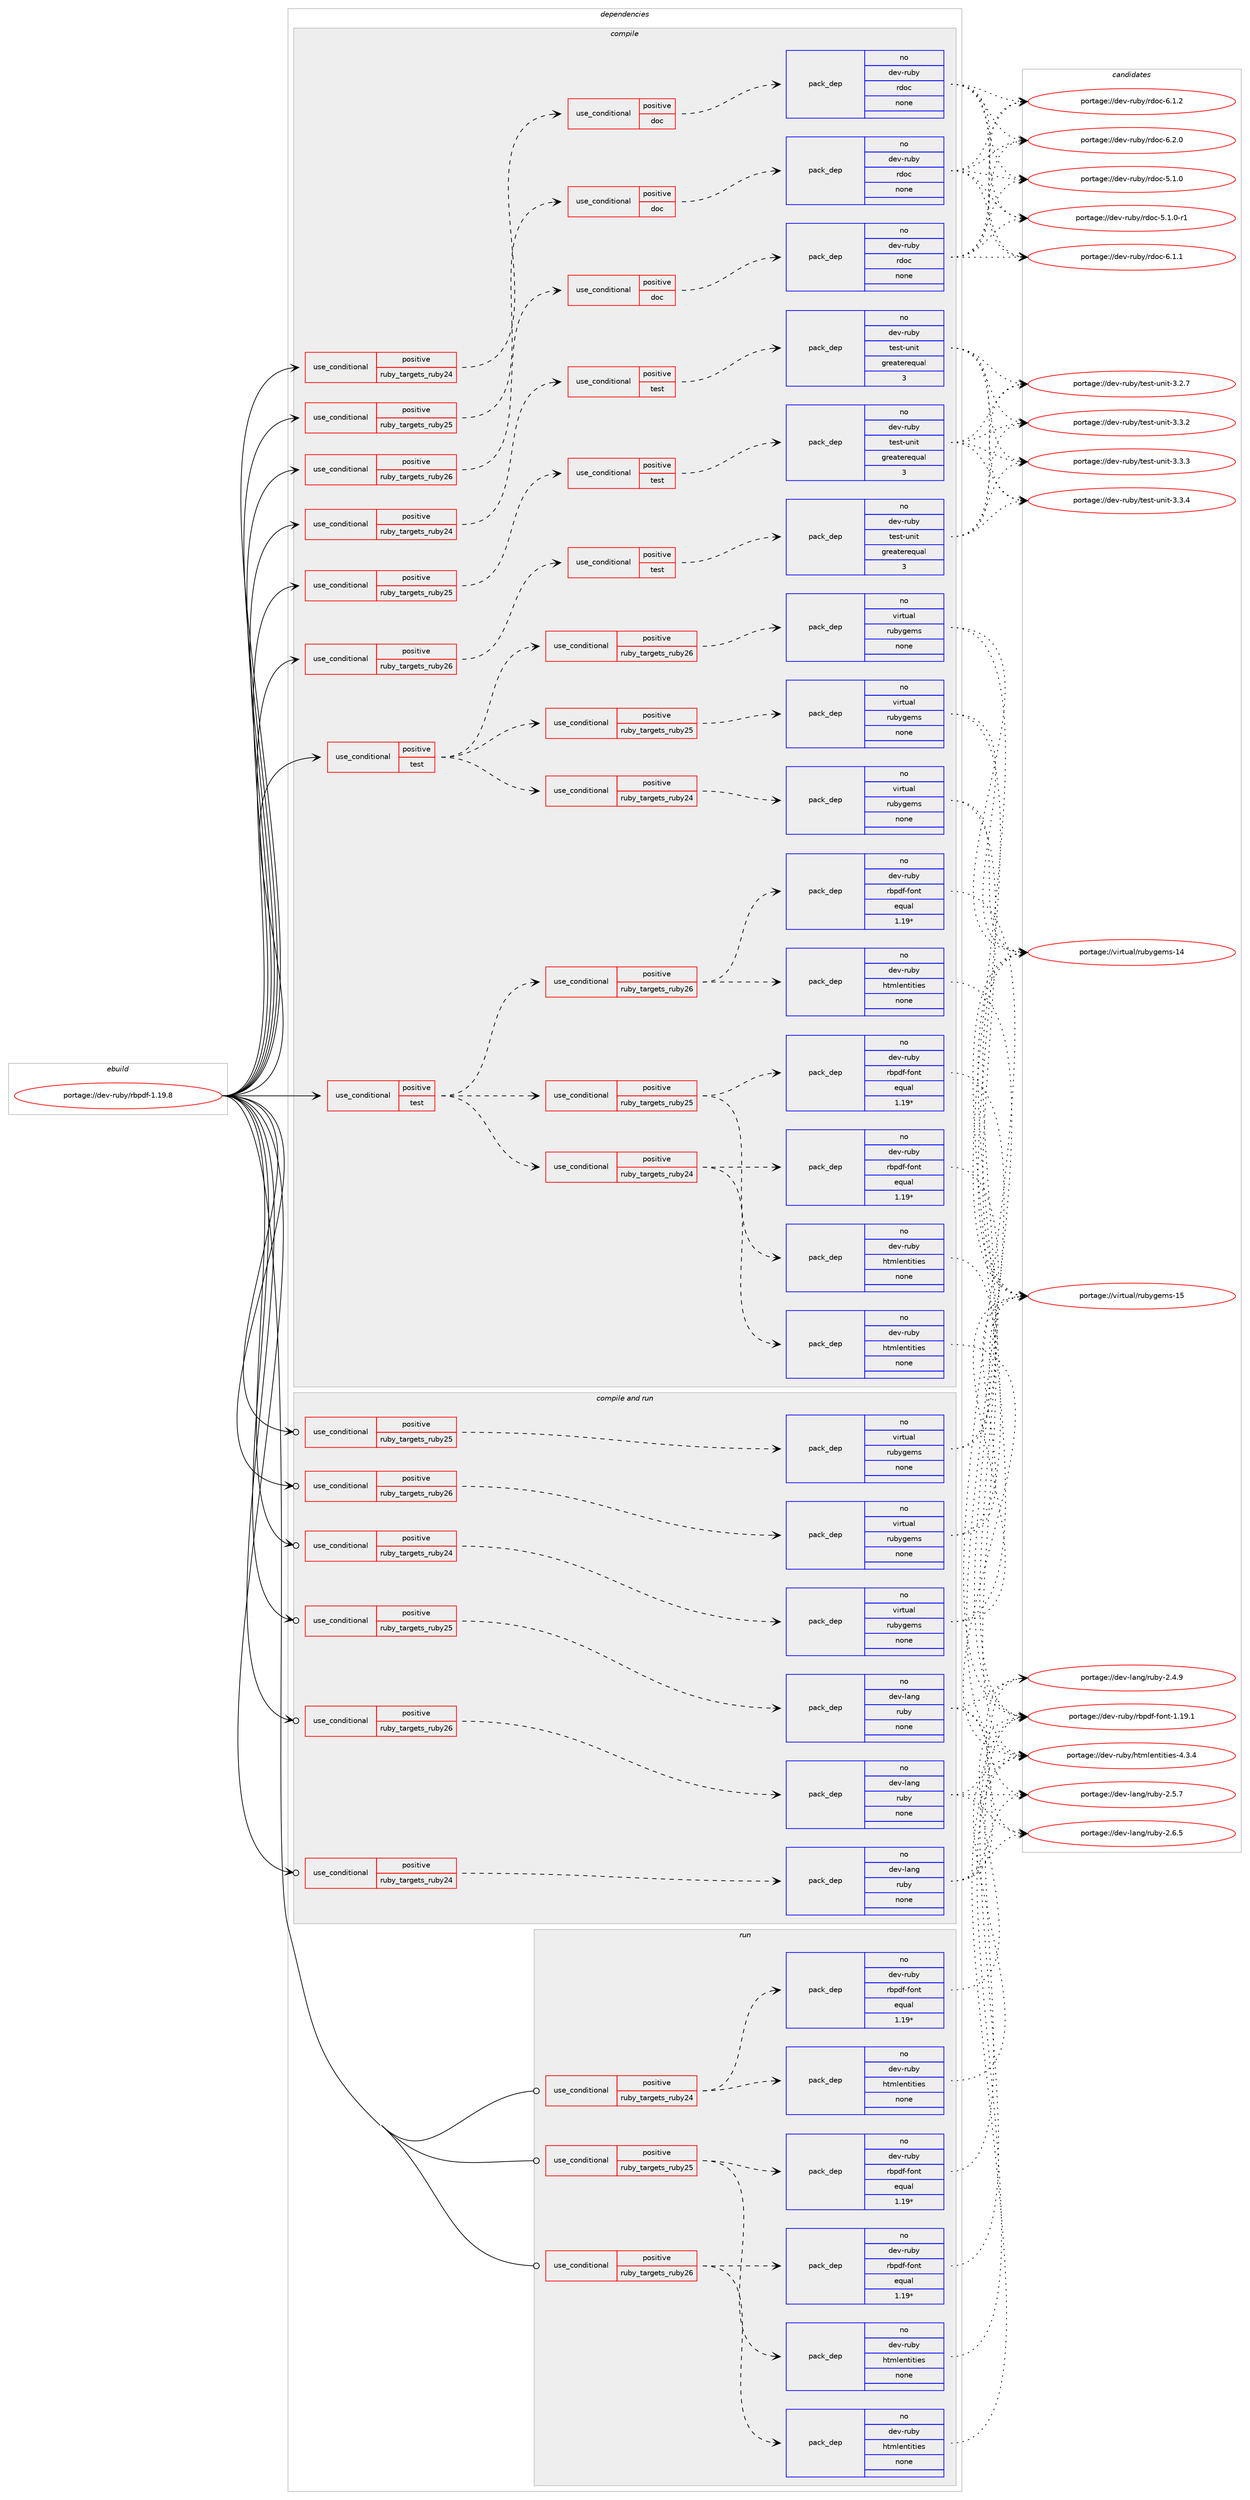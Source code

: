 digraph prolog {

# *************
# Graph options
# *************

newrank=true;
concentrate=true;
compound=true;
graph [rankdir=LR,fontname=Helvetica,fontsize=10,ranksep=1.5];#, ranksep=2.5, nodesep=0.2];
edge  [arrowhead=vee];
node  [fontname=Helvetica,fontsize=10];

# **********
# The ebuild
# **********

subgraph cluster_leftcol {
color=gray;
rank=same;
label=<<i>ebuild</i>>;
id [label="portage://dev-ruby/rbpdf-1.19.8", color=red, width=4, href="../dev-ruby/rbpdf-1.19.8.svg"];
}

# ****************
# The dependencies
# ****************

subgraph cluster_midcol {
color=gray;
label=<<i>dependencies</i>>;
subgraph cluster_compile {
fillcolor="#eeeeee";
style=filled;
label=<<i>compile</i>>;
subgraph cond60744 {
dependency237655 [label=<<TABLE BORDER="0" CELLBORDER="1" CELLSPACING="0" CELLPADDING="4"><TR><TD ROWSPAN="3" CELLPADDING="10">use_conditional</TD></TR><TR><TD>positive</TD></TR><TR><TD>ruby_targets_ruby24</TD></TR></TABLE>>, shape=none, color=red];
subgraph cond60745 {
dependency237656 [label=<<TABLE BORDER="0" CELLBORDER="1" CELLSPACING="0" CELLPADDING="4"><TR><TD ROWSPAN="3" CELLPADDING="10">use_conditional</TD></TR><TR><TD>positive</TD></TR><TR><TD>doc</TD></TR></TABLE>>, shape=none, color=red];
subgraph pack173366 {
dependency237657 [label=<<TABLE BORDER="0" CELLBORDER="1" CELLSPACING="0" CELLPADDING="4" WIDTH="220"><TR><TD ROWSPAN="6" CELLPADDING="30">pack_dep</TD></TR><TR><TD WIDTH="110">no</TD></TR><TR><TD>dev-ruby</TD></TR><TR><TD>rdoc</TD></TR><TR><TD>none</TD></TR><TR><TD></TD></TR></TABLE>>, shape=none, color=blue];
}
dependency237656:e -> dependency237657:w [weight=20,style="dashed",arrowhead="vee"];
}
dependency237655:e -> dependency237656:w [weight=20,style="dashed",arrowhead="vee"];
}
id:e -> dependency237655:w [weight=20,style="solid",arrowhead="vee"];
subgraph cond60746 {
dependency237658 [label=<<TABLE BORDER="0" CELLBORDER="1" CELLSPACING="0" CELLPADDING="4"><TR><TD ROWSPAN="3" CELLPADDING="10">use_conditional</TD></TR><TR><TD>positive</TD></TR><TR><TD>ruby_targets_ruby24</TD></TR></TABLE>>, shape=none, color=red];
subgraph cond60747 {
dependency237659 [label=<<TABLE BORDER="0" CELLBORDER="1" CELLSPACING="0" CELLPADDING="4"><TR><TD ROWSPAN="3" CELLPADDING="10">use_conditional</TD></TR><TR><TD>positive</TD></TR><TR><TD>test</TD></TR></TABLE>>, shape=none, color=red];
subgraph pack173367 {
dependency237660 [label=<<TABLE BORDER="0" CELLBORDER="1" CELLSPACING="0" CELLPADDING="4" WIDTH="220"><TR><TD ROWSPAN="6" CELLPADDING="30">pack_dep</TD></TR><TR><TD WIDTH="110">no</TD></TR><TR><TD>dev-ruby</TD></TR><TR><TD>test-unit</TD></TR><TR><TD>greaterequal</TD></TR><TR><TD>3</TD></TR></TABLE>>, shape=none, color=blue];
}
dependency237659:e -> dependency237660:w [weight=20,style="dashed",arrowhead="vee"];
}
dependency237658:e -> dependency237659:w [weight=20,style="dashed",arrowhead="vee"];
}
id:e -> dependency237658:w [weight=20,style="solid",arrowhead="vee"];
subgraph cond60748 {
dependency237661 [label=<<TABLE BORDER="0" CELLBORDER="1" CELLSPACING="0" CELLPADDING="4"><TR><TD ROWSPAN="3" CELLPADDING="10">use_conditional</TD></TR><TR><TD>positive</TD></TR><TR><TD>ruby_targets_ruby25</TD></TR></TABLE>>, shape=none, color=red];
subgraph cond60749 {
dependency237662 [label=<<TABLE BORDER="0" CELLBORDER="1" CELLSPACING="0" CELLPADDING="4"><TR><TD ROWSPAN="3" CELLPADDING="10">use_conditional</TD></TR><TR><TD>positive</TD></TR><TR><TD>doc</TD></TR></TABLE>>, shape=none, color=red];
subgraph pack173368 {
dependency237663 [label=<<TABLE BORDER="0" CELLBORDER="1" CELLSPACING="0" CELLPADDING="4" WIDTH="220"><TR><TD ROWSPAN="6" CELLPADDING="30">pack_dep</TD></TR><TR><TD WIDTH="110">no</TD></TR><TR><TD>dev-ruby</TD></TR><TR><TD>rdoc</TD></TR><TR><TD>none</TD></TR><TR><TD></TD></TR></TABLE>>, shape=none, color=blue];
}
dependency237662:e -> dependency237663:w [weight=20,style="dashed",arrowhead="vee"];
}
dependency237661:e -> dependency237662:w [weight=20,style="dashed",arrowhead="vee"];
}
id:e -> dependency237661:w [weight=20,style="solid",arrowhead="vee"];
subgraph cond60750 {
dependency237664 [label=<<TABLE BORDER="0" CELLBORDER="1" CELLSPACING="0" CELLPADDING="4"><TR><TD ROWSPAN="3" CELLPADDING="10">use_conditional</TD></TR><TR><TD>positive</TD></TR><TR><TD>ruby_targets_ruby25</TD></TR></TABLE>>, shape=none, color=red];
subgraph cond60751 {
dependency237665 [label=<<TABLE BORDER="0" CELLBORDER="1" CELLSPACING="0" CELLPADDING="4"><TR><TD ROWSPAN="3" CELLPADDING="10">use_conditional</TD></TR><TR><TD>positive</TD></TR><TR><TD>test</TD></TR></TABLE>>, shape=none, color=red];
subgraph pack173369 {
dependency237666 [label=<<TABLE BORDER="0" CELLBORDER="1" CELLSPACING="0" CELLPADDING="4" WIDTH="220"><TR><TD ROWSPAN="6" CELLPADDING="30">pack_dep</TD></TR><TR><TD WIDTH="110">no</TD></TR><TR><TD>dev-ruby</TD></TR><TR><TD>test-unit</TD></TR><TR><TD>greaterequal</TD></TR><TR><TD>3</TD></TR></TABLE>>, shape=none, color=blue];
}
dependency237665:e -> dependency237666:w [weight=20,style="dashed",arrowhead="vee"];
}
dependency237664:e -> dependency237665:w [weight=20,style="dashed",arrowhead="vee"];
}
id:e -> dependency237664:w [weight=20,style="solid",arrowhead="vee"];
subgraph cond60752 {
dependency237667 [label=<<TABLE BORDER="0" CELLBORDER="1" CELLSPACING="0" CELLPADDING="4"><TR><TD ROWSPAN="3" CELLPADDING="10">use_conditional</TD></TR><TR><TD>positive</TD></TR><TR><TD>ruby_targets_ruby26</TD></TR></TABLE>>, shape=none, color=red];
subgraph cond60753 {
dependency237668 [label=<<TABLE BORDER="0" CELLBORDER="1" CELLSPACING="0" CELLPADDING="4"><TR><TD ROWSPAN="3" CELLPADDING="10">use_conditional</TD></TR><TR><TD>positive</TD></TR><TR><TD>doc</TD></TR></TABLE>>, shape=none, color=red];
subgraph pack173370 {
dependency237669 [label=<<TABLE BORDER="0" CELLBORDER="1" CELLSPACING="0" CELLPADDING="4" WIDTH="220"><TR><TD ROWSPAN="6" CELLPADDING="30">pack_dep</TD></TR><TR><TD WIDTH="110">no</TD></TR><TR><TD>dev-ruby</TD></TR><TR><TD>rdoc</TD></TR><TR><TD>none</TD></TR><TR><TD></TD></TR></TABLE>>, shape=none, color=blue];
}
dependency237668:e -> dependency237669:w [weight=20,style="dashed",arrowhead="vee"];
}
dependency237667:e -> dependency237668:w [weight=20,style="dashed",arrowhead="vee"];
}
id:e -> dependency237667:w [weight=20,style="solid",arrowhead="vee"];
subgraph cond60754 {
dependency237670 [label=<<TABLE BORDER="0" CELLBORDER="1" CELLSPACING="0" CELLPADDING="4"><TR><TD ROWSPAN="3" CELLPADDING="10">use_conditional</TD></TR><TR><TD>positive</TD></TR><TR><TD>ruby_targets_ruby26</TD></TR></TABLE>>, shape=none, color=red];
subgraph cond60755 {
dependency237671 [label=<<TABLE BORDER="0" CELLBORDER="1" CELLSPACING="0" CELLPADDING="4"><TR><TD ROWSPAN="3" CELLPADDING="10">use_conditional</TD></TR><TR><TD>positive</TD></TR><TR><TD>test</TD></TR></TABLE>>, shape=none, color=red];
subgraph pack173371 {
dependency237672 [label=<<TABLE BORDER="0" CELLBORDER="1" CELLSPACING="0" CELLPADDING="4" WIDTH="220"><TR><TD ROWSPAN="6" CELLPADDING="30">pack_dep</TD></TR><TR><TD WIDTH="110">no</TD></TR><TR><TD>dev-ruby</TD></TR><TR><TD>test-unit</TD></TR><TR><TD>greaterequal</TD></TR><TR><TD>3</TD></TR></TABLE>>, shape=none, color=blue];
}
dependency237671:e -> dependency237672:w [weight=20,style="dashed",arrowhead="vee"];
}
dependency237670:e -> dependency237671:w [weight=20,style="dashed",arrowhead="vee"];
}
id:e -> dependency237670:w [weight=20,style="solid",arrowhead="vee"];
subgraph cond60756 {
dependency237673 [label=<<TABLE BORDER="0" CELLBORDER="1" CELLSPACING="0" CELLPADDING="4"><TR><TD ROWSPAN="3" CELLPADDING="10">use_conditional</TD></TR><TR><TD>positive</TD></TR><TR><TD>test</TD></TR></TABLE>>, shape=none, color=red];
subgraph cond60757 {
dependency237674 [label=<<TABLE BORDER="0" CELLBORDER="1" CELLSPACING="0" CELLPADDING="4"><TR><TD ROWSPAN="3" CELLPADDING="10">use_conditional</TD></TR><TR><TD>positive</TD></TR><TR><TD>ruby_targets_ruby24</TD></TR></TABLE>>, shape=none, color=red];
subgraph pack173372 {
dependency237675 [label=<<TABLE BORDER="0" CELLBORDER="1" CELLSPACING="0" CELLPADDING="4" WIDTH="220"><TR><TD ROWSPAN="6" CELLPADDING="30">pack_dep</TD></TR><TR><TD WIDTH="110">no</TD></TR><TR><TD>dev-ruby</TD></TR><TR><TD>htmlentities</TD></TR><TR><TD>none</TD></TR><TR><TD></TD></TR></TABLE>>, shape=none, color=blue];
}
dependency237674:e -> dependency237675:w [weight=20,style="dashed",arrowhead="vee"];
subgraph pack173373 {
dependency237676 [label=<<TABLE BORDER="0" CELLBORDER="1" CELLSPACING="0" CELLPADDING="4" WIDTH="220"><TR><TD ROWSPAN="6" CELLPADDING="30">pack_dep</TD></TR><TR><TD WIDTH="110">no</TD></TR><TR><TD>dev-ruby</TD></TR><TR><TD>rbpdf-font</TD></TR><TR><TD>equal</TD></TR><TR><TD>1.19*</TD></TR></TABLE>>, shape=none, color=blue];
}
dependency237674:e -> dependency237676:w [weight=20,style="dashed",arrowhead="vee"];
}
dependency237673:e -> dependency237674:w [weight=20,style="dashed",arrowhead="vee"];
subgraph cond60758 {
dependency237677 [label=<<TABLE BORDER="0" CELLBORDER="1" CELLSPACING="0" CELLPADDING="4"><TR><TD ROWSPAN="3" CELLPADDING="10">use_conditional</TD></TR><TR><TD>positive</TD></TR><TR><TD>ruby_targets_ruby25</TD></TR></TABLE>>, shape=none, color=red];
subgraph pack173374 {
dependency237678 [label=<<TABLE BORDER="0" CELLBORDER="1" CELLSPACING="0" CELLPADDING="4" WIDTH="220"><TR><TD ROWSPAN="6" CELLPADDING="30">pack_dep</TD></TR><TR><TD WIDTH="110">no</TD></TR><TR><TD>dev-ruby</TD></TR><TR><TD>htmlentities</TD></TR><TR><TD>none</TD></TR><TR><TD></TD></TR></TABLE>>, shape=none, color=blue];
}
dependency237677:e -> dependency237678:w [weight=20,style="dashed",arrowhead="vee"];
subgraph pack173375 {
dependency237679 [label=<<TABLE BORDER="0" CELLBORDER="1" CELLSPACING="0" CELLPADDING="4" WIDTH="220"><TR><TD ROWSPAN="6" CELLPADDING="30">pack_dep</TD></TR><TR><TD WIDTH="110">no</TD></TR><TR><TD>dev-ruby</TD></TR><TR><TD>rbpdf-font</TD></TR><TR><TD>equal</TD></TR><TR><TD>1.19*</TD></TR></TABLE>>, shape=none, color=blue];
}
dependency237677:e -> dependency237679:w [weight=20,style="dashed",arrowhead="vee"];
}
dependency237673:e -> dependency237677:w [weight=20,style="dashed",arrowhead="vee"];
subgraph cond60759 {
dependency237680 [label=<<TABLE BORDER="0" CELLBORDER="1" CELLSPACING="0" CELLPADDING="4"><TR><TD ROWSPAN="3" CELLPADDING="10">use_conditional</TD></TR><TR><TD>positive</TD></TR><TR><TD>ruby_targets_ruby26</TD></TR></TABLE>>, shape=none, color=red];
subgraph pack173376 {
dependency237681 [label=<<TABLE BORDER="0" CELLBORDER="1" CELLSPACING="0" CELLPADDING="4" WIDTH="220"><TR><TD ROWSPAN="6" CELLPADDING="30">pack_dep</TD></TR><TR><TD WIDTH="110">no</TD></TR><TR><TD>dev-ruby</TD></TR><TR><TD>htmlentities</TD></TR><TR><TD>none</TD></TR><TR><TD></TD></TR></TABLE>>, shape=none, color=blue];
}
dependency237680:e -> dependency237681:w [weight=20,style="dashed",arrowhead="vee"];
subgraph pack173377 {
dependency237682 [label=<<TABLE BORDER="0" CELLBORDER="1" CELLSPACING="0" CELLPADDING="4" WIDTH="220"><TR><TD ROWSPAN="6" CELLPADDING="30">pack_dep</TD></TR><TR><TD WIDTH="110">no</TD></TR><TR><TD>dev-ruby</TD></TR><TR><TD>rbpdf-font</TD></TR><TR><TD>equal</TD></TR><TR><TD>1.19*</TD></TR></TABLE>>, shape=none, color=blue];
}
dependency237680:e -> dependency237682:w [weight=20,style="dashed",arrowhead="vee"];
}
dependency237673:e -> dependency237680:w [weight=20,style="dashed",arrowhead="vee"];
}
id:e -> dependency237673:w [weight=20,style="solid",arrowhead="vee"];
subgraph cond60760 {
dependency237683 [label=<<TABLE BORDER="0" CELLBORDER="1" CELLSPACING="0" CELLPADDING="4"><TR><TD ROWSPAN="3" CELLPADDING="10">use_conditional</TD></TR><TR><TD>positive</TD></TR><TR><TD>test</TD></TR></TABLE>>, shape=none, color=red];
subgraph cond60761 {
dependency237684 [label=<<TABLE BORDER="0" CELLBORDER="1" CELLSPACING="0" CELLPADDING="4"><TR><TD ROWSPAN="3" CELLPADDING="10">use_conditional</TD></TR><TR><TD>positive</TD></TR><TR><TD>ruby_targets_ruby24</TD></TR></TABLE>>, shape=none, color=red];
subgraph pack173378 {
dependency237685 [label=<<TABLE BORDER="0" CELLBORDER="1" CELLSPACING="0" CELLPADDING="4" WIDTH="220"><TR><TD ROWSPAN="6" CELLPADDING="30">pack_dep</TD></TR><TR><TD WIDTH="110">no</TD></TR><TR><TD>virtual</TD></TR><TR><TD>rubygems</TD></TR><TR><TD>none</TD></TR><TR><TD></TD></TR></TABLE>>, shape=none, color=blue];
}
dependency237684:e -> dependency237685:w [weight=20,style="dashed",arrowhead="vee"];
}
dependency237683:e -> dependency237684:w [weight=20,style="dashed",arrowhead="vee"];
subgraph cond60762 {
dependency237686 [label=<<TABLE BORDER="0" CELLBORDER="1" CELLSPACING="0" CELLPADDING="4"><TR><TD ROWSPAN="3" CELLPADDING="10">use_conditional</TD></TR><TR><TD>positive</TD></TR><TR><TD>ruby_targets_ruby25</TD></TR></TABLE>>, shape=none, color=red];
subgraph pack173379 {
dependency237687 [label=<<TABLE BORDER="0" CELLBORDER="1" CELLSPACING="0" CELLPADDING="4" WIDTH="220"><TR><TD ROWSPAN="6" CELLPADDING="30">pack_dep</TD></TR><TR><TD WIDTH="110">no</TD></TR><TR><TD>virtual</TD></TR><TR><TD>rubygems</TD></TR><TR><TD>none</TD></TR><TR><TD></TD></TR></TABLE>>, shape=none, color=blue];
}
dependency237686:e -> dependency237687:w [weight=20,style="dashed",arrowhead="vee"];
}
dependency237683:e -> dependency237686:w [weight=20,style="dashed",arrowhead="vee"];
subgraph cond60763 {
dependency237688 [label=<<TABLE BORDER="0" CELLBORDER="1" CELLSPACING="0" CELLPADDING="4"><TR><TD ROWSPAN="3" CELLPADDING="10">use_conditional</TD></TR><TR><TD>positive</TD></TR><TR><TD>ruby_targets_ruby26</TD></TR></TABLE>>, shape=none, color=red];
subgraph pack173380 {
dependency237689 [label=<<TABLE BORDER="0" CELLBORDER="1" CELLSPACING="0" CELLPADDING="4" WIDTH="220"><TR><TD ROWSPAN="6" CELLPADDING="30">pack_dep</TD></TR><TR><TD WIDTH="110">no</TD></TR><TR><TD>virtual</TD></TR><TR><TD>rubygems</TD></TR><TR><TD>none</TD></TR><TR><TD></TD></TR></TABLE>>, shape=none, color=blue];
}
dependency237688:e -> dependency237689:w [weight=20,style="dashed",arrowhead="vee"];
}
dependency237683:e -> dependency237688:w [weight=20,style="dashed",arrowhead="vee"];
}
id:e -> dependency237683:w [weight=20,style="solid",arrowhead="vee"];
}
subgraph cluster_compileandrun {
fillcolor="#eeeeee";
style=filled;
label=<<i>compile and run</i>>;
subgraph cond60764 {
dependency237690 [label=<<TABLE BORDER="0" CELLBORDER="1" CELLSPACING="0" CELLPADDING="4"><TR><TD ROWSPAN="3" CELLPADDING="10">use_conditional</TD></TR><TR><TD>positive</TD></TR><TR><TD>ruby_targets_ruby24</TD></TR></TABLE>>, shape=none, color=red];
subgraph pack173381 {
dependency237691 [label=<<TABLE BORDER="0" CELLBORDER="1" CELLSPACING="0" CELLPADDING="4" WIDTH="220"><TR><TD ROWSPAN="6" CELLPADDING="30">pack_dep</TD></TR><TR><TD WIDTH="110">no</TD></TR><TR><TD>dev-lang</TD></TR><TR><TD>ruby</TD></TR><TR><TD>none</TD></TR><TR><TD></TD></TR></TABLE>>, shape=none, color=blue];
}
dependency237690:e -> dependency237691:w [weight=20,style="dashed",arrowhead="vee"];
}
id:e -> dependency237690:w [weight=20,style="solid",arrowhead="odotvee"];
subgraph cond60765 {
dependency237692 [label=<<TABLE BORDER="0" CELLBORDER="1" CELLSPACING="0" CELLPADDING="4"><TR><TD ROWSPAN="3" CELLPADDING="10">use_conditional</TD></TR><TR><TD>positive</TD></TR><TR><TD>ruby_targets_ruby24</TD></TR></TABLE>>, shape=none, color=red];
subgraph pack173382 {
dependency237693 [label=<<TABLE BORDER="0" CELLBORDER="1" CELLSPACING="0" CELLPADDING="4" WIDTH="220"><TR><TD ROWSPAN="6" CELLPADDING="30">pack_dep</TD></TR><TR><TD WIDTH="110">no</TD></TR><TR><TD>virtual</TD></TR><TR><TD>rubygems</TD></TR><TR><TD>none</TD></TR><TR><TD></TD></TR></TABLE>>, shape=none, color=blue];
}
dependency237692:e -> dependency237693:w [weight=20,style="dashed",arrowhead="vee"];
}
id:e -> dependency237692:w [weight=20,style="solid",arrowhead="odotvee"];
subgraph cond60766 {
dependency237694 [label=<<TABLE BORDER="0" CELLBORDER="1" CELLSPACING="0" CELLPADDING="4"><TR><TD ROWSPAN="3" CELLPADDING="10">use_conditional</TD></TR><TR><TD>positive</TD></TR><TR><TD>ruby_targets_ruby25</TD></TR></TABLE>>, shape=none, color=red];
subgraph pack173383 {
dependency237695 [label=<<TABLE BORDER="0" CELLBORDER="1" CELLSPACING="0" CELLPADDING="4" WIDTH="220"><TR><TD ROWSPAN="6" CELLPADDING="30">pack_dep</TD></TR><TR><TD WIDTH="110">no</TD></TR><TR><TD>dev-lang</TD></TR><TR><TD>ruby</TD></TR><TR><TD>none</TD></TR><TR><TD></TD></TR></TABLE>>, shape=none, color=blue];
}
dependency237694:e -> dependency237695:w [weight=20,style="dashed",arrowhead="vee"];
}
id:e -> dependency237694:w [weight=20,style="solid",arrowhead="odotvee"];
subgraph cond60767 {
dependency237696 [label=<<TABLE BORDER="0" CELLBORDER="1" CELLSPACING="0" CELLPADDING="4"><TR><TD ROWSPAN="3" CELLPADDING="10">use_conditional</TD></TR><TR><TD>positive</TD></TR><TR><TD>ruby_targets_ruby25</TD></TR></TABLE>>, shape=none, color=red];
subgraph pack173384 {
dependency237697 [label=<<TABLE BORDER="0" CELLBORDER="1" CELLSPACING="0" CELLPADDING="4" WIDTH="220"><TR><TD ROWSPAN="6" CELLPADDING="30">pack_dep</TD></TR><TR><TD WIDTH="110">no</TD></TR><TR><TD>virtual</TD></TR><TR><TD>rubygems</TD></TR><TR><TD>none</TD></TR><TR><TD></TD></TR></TABLE>>, shape=none, color=blue];
}
dependency237696:e -> dependency237697:w [weight=20,style="dashed",arrowhead="vee"];
}
id:e -> dependency237696:w [weight=20,style="solid",arrowhead="odotvee"];
subgraph cond60768 {
dependency237698 [label=<<TABLE BORDER="0" CELLBORDER="1" CELLSPACING="0" CELLPADDING="4"><TR><TD ROWSPAN="3" CELLPADDING="10">use_conditional</TD></TR><TR><TD>positive</TD></TR><TR><TD>ruby_targets_ruby26</TD></TR></TABLE>>, shape=none, color=red];
subgraph pack173385 {
dependency237699 [label=<<TABLE BORDER="0" CELLBORDER="1" CELLSPACING="0" CELLPADDING="4" WIDTH="220"><TR><TD ROWSPAN="6" CELLPADDING="30">pack_dep</TD></TR><TR><TD WIDTH="110">no</TD></TR><TR><TD>dev-lang</TD></TR><TR><TD>ruby</TD></TR><TR><TD>none</TD></TR><TR><TD></TD></TR></TABLE>>, shape=none, color=blue];
}
dependency237698:e -> dependency237699:w [weight=20,style="dashed",arrowhead="vee"];
}
id:e -> dependency237698:w [weight=20,style="solid",arrowhead="odotvee"];
subgraph cond60769 {
dependency237700 [label=<<TABLE BORDER="0" CELLBORDER="1" CELLSPACING="0" CELLPADDING="4"><TR><TD ROWSPAN="3" CELLPADDING="10">use_conditional</TD></TR><TR><TD>positive</TD></TR><TR><TD>ruby_targets_ruby26</TD></TR></TABLE>>, shape=none, color=red];
subgraph pack173386 {
dependency237701 [label=<<TABLE BORDER="0" CELLBORDER="1" CELLSPACING="0" CELLPADDING="4" WIDTH="220"><TR><TD ROWSPAN="6" CELLPADDING="30">pack_dep</TD></TR><TR><TD WIDTH="110">no</TD></TR><TR><TD>virtual</TD></TR><TR><TD>rubygems</TD></TR><TR><TD>none</TD></TR><TR><TD></TD></TR></TABLE>>, shape=none, color=blue];
}
dependency237700:e -> dependency237701:w [weight=20,style="dashed",arrowhead="vee"];
}
id:e -> dependency237700:w [weight=20,style="solid",arrowhead="odotvee"];
}
subgraph cluster_run {
fillcolor="#eeeeee";
style=filled;
label=<<i>run</i>>;
subgraph cond60770 {
dependency237702 [label=<<TABLE BORDER="0" CELLBORDER="1" CELLSPACING="0" CELLPADDING="4"><TR><TD ROWSPAN="3" CELLPADDING="10">use_conditional</TD></TR><TR><TD>positive</TD></TR><TR><TD>ruby_targets_ruby24</TD></TR></TABLE>>, shape=none, color=red];
subgraph pack173387 {
dependency237703 [label=<<TABLE BORDER="0" CELLBORDER="1" CELLSPACING="0" CELLPADDING="4" WIDTH="220"><TR><TD ROWSPAN="6" CELLPADDING="30">pack_dep</TD></TR><TR><TD WIDTH="110">no</TD></TR><TR><TD>dev-ruby</TD></TR><TR><TD>htmlentities</TD></TR><TR><TD>none</TD></TR><TR><TD></TD></TR></TABLE>>, shape=none, color=blue];
}
dependency237702:e -> dependency237703:w [weight=20,style="dashed",arrowhead="vee"];
subgraph pack173388 {
dependency237704 [label=<<TABLE BORDER="0" CELLBORDER="1" CELLSPACING="0" CELLPADDING="4" WIDTH="220"><TR><TD ROWSPAN="6" CELLPADDING="30">pack_dep</TD></TR><TR><TD WIDTH="110">no</TD></TR><TR><TD>dev-ruby</TD></TR><TR><TD>rbpdf-font</TD></TR><TR><TD>equal</TD></TR><TR><TD>1.19*</TD></TR></TABLE>>, shape=none, color=blue];
}
dependency237702:e -> dependency237704:w [weight=20,style="dashed",arrowhead="vee"];
}
id:e -> dependency237702:w [weight=20,style="solid",arrowhead="odot"];
subgraph cond60771 {
dependency237705 [label=<<TABLE BORDER="0" CELLBORDER="1" CELLSPACING="0" CELLPADDING="4"><TR><TD ROWSPAN="3" CELLPADDING="10">use_conditional</TD></TR><TR><TD>positive</TD></TR><TR><TD>ruby_targets_ruby25</TD></TR></TABLE>>, shape=none, color=red];
subgraph pack173389 {
dependency237706 [label=<<TABLE BORDER="0" CELLBORDER="1" CELLSPACING="0" CELLPADDING="4" WIDTH="220"><TR><TD ROWSPAN="6" CELLPADDING="30">pack_dep</TD></TR><TR><TD WIDTH="110">no</TD></TR><TR><TD>dev-ruby</TD></TR><TR><TD>htmlentities</TD></TR><TR><TD>none</TD></TR><TR><TD></TD></TR></TABLE>>, shape=none, color=blue];
}
dependency237705:e -> dependency237706:w [weight=20,style="dashed",arrowhead="vee"];
subgraph pack173390 {
dependency237707 [label=<<TABLE BORDER="0" CELLBORDER="1" CELLSPACING="0" CELLPADDING="4" WIDTH="220"><TR><TD ROWSPAN="6" CELLPADDING="30">pack_dep</TD></TR><TR><TD WIDTH="110">no</TD></TR><TR><TD>dev-ruby</TD></TR><TR><TD>rbpdf-font</TD></TR><TR><TD>equal</TD></TR><TR><TD>1.19*</TD></TR></TABLE>>, shape=none, color=blue];
}
dependency237705:e -> dependency237707:w [weight=20,style="dashed",arrowhead="vee"];
}
id:e -> dependency237705:w [weight=20,style="solid",arrowhead="odot"];
subgraph cond60772 {
dependency237708 [label=<<TABLE BORDER="0" CELLBORDER="1" CELLSPACING="0" CELLPADDING="4"><TR><TD ROWSPAN="3" CELLPADDING="10">use_conditional</TD></TR><TR><TD>positive</TD></TR><TR><TD>ruby_targets_ruby26</TD></TR></TABLE>>, shape=none, color=red];
subgraph pack173391 {
dependency237709 [label=<<TABLE BORDER="0" CELLBORDER="1" CELLSPACING="0" CELLPADDING="4" WIDTH="220"><TR><TD ROWSPAN="6" CELLPADDING="30">pack_dep</TD></TR><TR><TD WIDTH="110">no</TD></TR><TR><TD>dev-ruby</TD></TR><TR><TD>htmlentities</TD></TR><TR><TD>none</TD></TR><TR><TD></TD></TR></TABLE>>, shape=none, color=blue];
}
dependency237708:e -> dependency237709:w [weight=20,style="dashed",arrowhead="vee"];
subgraph pack173392 {
dependency237710 [label=<<TABLE BORDER="0" CELLBORDER="1" CELLSPACING="0" CELLPADDING="4" WIDTH="220"><TR><TD ROWSPAN="6" CELLPADDING="30">pack_dep</TD></TR><TR><TD WIDTH="110">no</TD></TR><TR><TD>dev-ruby</TD></TR><TR><TD>rbpdf-font</TD></TR><TR><TD>equal</TD></TR><TR><TD>1.19*</TD></TR></TABLE>>, shape=none, color=blue];
}
dependency237708:e -> dependency237710:w [weight=20,style="dashed",arrowhead="vee"];
}
id:e -> dependency237708:w [weight=20,style="solid",arrowhead="odot"];
}
}

# **************
# The candidates
# **************

subgraph cluster_choices {
rank=same;
color=gray;
label=<<i>candidates</i>>;

subgraph choice173366 {
color=black;
nodesep=1;
choiceportage10010111845114117981214711410011199455346494648 [label="portage://dev-ruby/rdoc-5.1.0", color=red, width=4,href="../dev-ruby/rdoc-5.1.0.svg"];
choiceportage100101118451141179812147114100111994553464946484511449 [label="portage://dev-ruby/rdoc-5.1.0-r1", color=red, width=4,href="../dev-ruby/rdoc-5.1.0-r1.svg"];
choiceportage10010111845114117981214711410011199455446494649 [label="portage://dev-ruby/rdoc-6.1.1", color=red, width=4,href="../dev-ruby/rdoc-6.1.1.svg"];
choiceportage10010111845114117981214711410011199455446494650 [label="portage://dev-ruby/rdoc-6.1.2", color=red, width=4,href="../dev-ruby/rdoc-6.1.2.svg"];
choiceportage10010111845114117981214711410011199455446504648 [label="portage://dev-ruby/rdoc-6.2.0", color=red, width=4,href="../dev-ruby/rdoc-6.2.0.svg"];
dependency237657:e -> choiceportage10010111845114117981214711410011199455346494648:w [style=dotted,weight="100"];
dependency237657:e -> choiceportage100101118451141179812147114100111994553464946484511449:w [style=dotted,weight="100"];
dependency237657:e -> choiceportage10010111845114117981214711410011199455446494649:w [style=dotted,weight="100"];
dependency237657:e -> choiceportage10010111845114117981214711410011199455446494650:w [style=dotted,weight="100"];
dependency237657:e -> choiceportage10010111845114117981214711410011199455446504648:w [style=dotted,weight="100"];
}
subgraph choice173367 {
color=black;
nodesep=1;
choiceportage10010111845114117981214711610111511645117110105116455146504655 [label="portage://dev-ruby/test-unit-3.2.7", color=red, width=4,href="../dev-ruby/test-unit-3.2.7.svg"];
choiceportage10010111845114117981214711610111511645117110105116455146514650 [label="portage://dev-ruby/test-unit-3.3.2", color=red, width=4,href="../dev-ruby/test-unit-3.3.2.svg"];
choiceportage10010111845114117981214711610111511645117110105116455146514651 [label="portage://dev-ruby/test-unit-3.3.3", color=red, width=4,href="../dev-ruby/test-unit-3.3.3.svg"];
choiceportage10010111845114117981214711610111511645117110105116455146514652 [label="portage://dev-ruby/test-unit-3.3.4", color=red, width=4,href="../dev-ruby/test-unit-3.3.4.svg"];
dependency237660:e -> choiceportage10010111845114117981214711610111511645117110105116455146504655:w [style=dotted,weight="100"];
dependency237660:e -> choiceportage10010111845114117981214711610111511645117110105116455146514650:w [style=dotted,weight="100"];
dependency237660:e -> choiceportage10010111845114117981214711610111511645117110105116455146514651:w [style=dotted,weight="100"];
dependency237660:e -> choiceportage10010111845114117981214711610111511645117110105116455146514652:w [style=dotted,weight="100"];
}
subgraph choice173368 {
color=black;
nodesep=1;
choiceportage10010111845114117981214711410011199455346494648 [label="portage://dev-ruby/rdoc-5.1.0", color=red, width=4,href="../dev-ruby/rdoc-5.1.0.svg"];
choiceportage100101118451141179812147114100111994553464946484511449 [label="portage://dev-ruby/rdoc-5.1.0-r1", color=red, width=4,href="../dev-ruby/rdoc-5.1.0-r1.svg"];
choiceportage10010111845114117981214711410011199455446494649 [label="portage://dev-ruby/rdoc-6.1.1", color=red, width=4,href="../dev-ruby/rdoc-6.1.1.svg"];
choiceportage10010111845114117981214711410011199455446494650 [label="portage://dev-ruby/rdoc-6.1.2", color=red, width=4,href="../dev-ruby/rdoc-6.1.2.svg"];
choiceportage10010111845114117981214711410011199455446504648 [label="portage://dev-ruby/rdoc-6.2.0", color=red, width=4,href="../dev-ruby/rdoc-6.2.0.svg"];
dependency237663:e -> choiceportage10010111845114117981214711410011199455346494648:w [style=dotted,weight="100"];
dependency237663:e -> choiceportage100101118451141179812147114100111994553464946484511449:w [style=dotted,weight="100"];
dependency237663:e -> choiceportage10010111845114117981214711410011199455446494649:w [style=dotted,weight="100"];
dependency237663:e -> choiceportage10010111845114117981214711410011199455446494650:w [style=dotted,weight="100"];
dependency237663:e -> choiceportage10010111845114117981214711410011199455446504648:w [style=dotted,weight="100"];
}
subgraph choice173369 {
color=black;
nodesep=1;
choiceportage10010111845114117981214711610111511645117110105116455146504655 [label="portage://dev-ruby/test-unit-3.2.7", color=red, width=4,href="../dev-ruby/test-unit-3.2.7.svg"];
choiceportage10010111845114117981214711610111511645117110105116455146514650 [label="portage://dev-ruby/test-unit-3.3.2", color=red, width=4,href="../dev-ruby/test-unit-3.3.2.svg"];
choiceportage10010111845114117981214711610111511645117110105116455146514651 [label="portage://dev-ruby/test-unit-3.3.3", color=red, width=4,href="../dev-ruby/test-unit-3.3.3.svg"];
choiceportage10010111845114117981214711610111511645117110105116455146514652 [label="portage://dev-ruby/test-unit-3.3.4", color=red, width=4,href="../dev-ruby/test-unit-3.3.4.svg"];
dependency237666:e -> choiceportage10010111845114117981214711610111511645117110105116455146504655:w [style=dotted,weight="100"];
dependency237666:e -> choiceportage10010111845114117981214711610111511645117110105116455146514650:w [style=dotted,weight="100"];
dependency237666:e -> choiceportage10010111845114117981214711610111511645117110105116455146514651:w [style=dotted,weight="100"];
dependency237666:e -> choiceportage10010111845114117981214711610111511645117110105116455146514652:w [style=dotted,weight="100"];
}
subgraph choice173370 {
color=black;
nodesep=1;
choiceportage10010111845114117981214711410011199455346494648 [label="portage://dev-ruby/rdoc-5.1.0", color=red, width=4,href="../dev-ruby/rdoc-5.1.0.svg"];
choiceportage100101118451141179812147114100111994553464946484511449 [label="portage://dev-ruby/rdoc-5.1.0-r1", color=red, width=4,href="../dev-ruby/rdoc-5.1.0-r1.svg"];
choiceportage10010111845114117981214711410011199455446494649 [label="portage://dev-ruby/rdoc-6.1.1", color=red, width=4,href="../dev-ruby/rdoc-6.1.1.svg"];
choiceportage10010111845114117981214711410011199455446494650 [label="portage://dev-ruby/rdoc-6.1.2", color=red, width=4,href="../dev-ruby/rdoc-6.1.2.svg"];
choiceportage10010111845114117981214711410011199455446504648 [label="portage://dev-ruby/rdoc-6.2.0", color=red, width=4,href="../dev-ruby/rdoc-6.2.0.svg"];
dependency237669:e -> choiceportage10010111845114117981214711410011199455346494648:w [style=dotted,weight="100"];
dependency237669:e -> choiceportage100101118451141179812147114100111994553464946484511449:w [style=dotted,weight="100"];
dependency237669:e -> choiceportage10010111845114117981214711410011199455446494649:w [style=dotted,weight="100"];
dependency237669:e -> choiceportage10010111845114117981214711410011199455446494650:w [style=dotted,weight="100"];
dependency237669:e -> choiceportage10010111845114117981214711410011199455446504648:w [style=dotted,weight="100"];
}
subgraph choice173371 {
color=black;
nodesep=1;
choiceportage10010111845114117981214711610111511645117110105116455146504655 [label="portage://dev-ruby/test-unit-3.2.7", color=red, width=4,href="../dev-ruby/test-unit-3.2.7.svg"];
choiceportage10010111845114117981214711610111511645117110105116455146514650 [label="portage://dev-ruby/test-unit-3.3.2", color=red, width=4,href="../dev-ruby/test-unit-3.3.2.svg"];
choiceportage10010111845114117981214711610111511645117110105116455146514651 [label="portage://dev-ruby/test-unit-3.3.3", color=red, width=4,href="../dev-ruby/test-unit-3.3.3.svg"];
choiceportage10010111845114117981214711610111511645117110105116455146514652 [label="portage://dev-ruby/test-unit-3.3.4", color=red, width=4,href="../dev-ruby/test-unit-3.3.4.svg"];
dependency237672:e -> choiceportage10010111845114117981214711610111511645117110105116455146504655:w [style=dotted,weight="100"];
dependency237672:e -> choiceportage10010111845114117981214711610111511645117110105116455146514650:w [style=dotted,weight="100"];
dependency237672:e -> choiceportage10010111845114117981214711610111511645117110105116455146514651:w [style=dotted,weight="100"];
dependency237672:e -> choiceportage10010111845114117981214711610111511645117110105116455146514652:w [style=dotted,weight="100"];
}
subgraph choice173372 {
color=black;
nodesep=1;
choiceportage100101118451141179812147104116109108101110116105116105101115455246514652 [label="portage://dev-ruby/htmlentities-4.3.4", color=red, width=4,href="../dev-ruby/htmlentities-4.3.4.svg"];
dependency237675:e -> choiceportage100101118451141179812147104116109108101110116105116105101115455246514652:w [style=dotted,weight="100"];
}
subgraph choice173373 {
color=black;
nodesep=1;
choiceportage100101118451141179812147114981121001024510211111011645494649574649 [label="portage://dev-ruby/rbpdf-font-1.19.1", color=red, width=4,href="../dev-ruby/rbpdf-font-1.19.1.svg"];
dependency237676:e -> choiceportage100101118451141179812147114981121001024510211111011645494649574649:w [style=dotted,weight="100"];
}
subgraph choice173374 {
color=black;
nodesep=1;
choiceportage100101118451141179812147104116109108101110116105116105101115455246514652 [label="portage://dev-ruby/htmlentities-4.3.4", color=red, width=4,href="../dev-ruby/htmlentities-4.3.4.svg"];
dependency237678:e -> choiceportage100101118451141179812147104116109108101110116105116105101115455246514652:w [style=dotted,weight="100"];
}
subgraph choice173375 {
color=black;
nodesep=1;
choiceportage100101118451141179812147114981121001024510211111011645494649574649 [label="portage://dev-ruby/rbpdf-font-1.19.1", color=red, width=4,href="../dev-ruby/rbpdf-font-1.19.1.svg"];
dependency237679:e -> choiceportage100101118451141179812147114981121001024510211111011645494649574649:w [style=dotted,weight="100"];
}
subgraph choice173376 {
color=black;
nodesep=1;
choiceportage100101118451141179812147104116109108101110116105116105101115455246514652 [label="portage://dev-ruby/htmlentities-4.3.4", color=red, width=4,href="../dev-ruby/htmlentities-4.3.4.svg"];
dependency237681:e -> choiceportage100101118451141179812147104116109108101110116105116105101115455246514652:w [style=dotted,weight="100"];
}
subgraph choice173377 {
color=black;
nodesep=1;
choiceportage100101118451141179812147114981121001024510211111011645494649574649 [label="portage://dev-ruby/rbpdf-font-1.19.1", color=red, width=4,href="../dev-ruby/rbpdf-font-1.19.1.svg"];
dependency237682:e -> choiceportage100101118451141179812147114981121001024510211111011645494649574649:w [style=dotted,weight="100"];
}
subgraph choice173378 {
color=black;
nodesep=1;
choiceportage118105114116117971084711411798121103101109115454952 [label="portage://virtual/rubygems-14", color=red, width=4,href="../virtual/rubygems-14.svg"];
choiceportage118105114116117971084711411798121103101109115454953 [label="portage://virtual/rubygems-15", color=red, width=4,href="../virtual/rubygems-15.svg"];
dependency237685:e -> choiceportage118105114116117971084711411798121103101109115454952:w [style=dotted,weight="100"];
dependency237685:e -> choiceportage118105114116117971084711411798121103101109115454953:w [style=dotted,weight="100"];
}
subgraph choice173379 {
color=black;
nodesep=1;
choiceportage118105114116117971084711411798121103101109115454952 [label="portage://virtual/rubygems-14", color=red, width=4,href="../virtual/rubygems-14.svg"];
choiceportage118105114116117971084711411798121103101109115454953 [label="portage://virtual/rubygems-15", color=red, width=4,href="../virtual/rubygems-15.svg"];
dependency237687:e -> choiceportage118105114116117971084711411798121103101109115454952:w [style=dotted,weight="100"];
dependency237687:e -> choiceportage118105114116117971084711411798121103101109115454953:w [style=dotted,weight="100"];
}
subgraph choice173380 {
color=black;
nodesep=1;
choiceportage118105114116117971084711411798121103101109115454952 [label="portage://virtual/rubygems-14", color=red, width=4,href="../virtual/rubygems-14.svg"];
choiceportage118105114116117971084711411798121103101109115454953 [label="portage://virtual/rubygems-15", color=red, width=4,href="../virtual/rubygems-15.svg"];
dependency237689:e -> choiceportage118105114116117971084711411798121103101109115454952:w [style=dotted,weight="100"];
dependency237689:e -> choiceportage118105114116117971084711411798121103101109115454953:w [style=dotted,weight="100"];
}
subgraph choice173381 {
color=black;
nodesep=1;
choiceportage10010111845108971101034711411798121455046524657 [label="portage://dev-lang/ruby-2.4.9", color=red, width=4,href="../dev-lang/ruby-2.4.9.svg"];
choiceportage10010111845108971101034711411798121455046534655 [label="portage://dev-lang/ruby-2.5.7", color=red, width=4,href="../dev-lang/ruby-2.5.7.svg"];
choiceportage10010111845108971101034711411798121455046544653 [label="portage://dev-lang/ruby-2.6.5", color=red, width=4,href="../dev-lang/ruby-2.6.5.svg"];
dependency237691:e -> choiceportage10010111845108971101034711411798121455046524657:w [style=dotted,weight="100"];
dependency237691:e -> choiceportage10010111845108971101034711411798121455046534655:w [style=dotted,weight="100"];
dependency237691:e -> choiceportage10010111845108971101034711411798121455046544653:w [style=dotted,weight="100"];
}
subgraph choice173382 {
color=black;
nodesep=1;
choiceportage118105114116117971084711411798121103101109115454952 [label="portage://virtual/rubygems-14", color=red, width=4,href="../virtual/rubygems-14.svg"];
choiceportage118105114116117971084711411798121103101109115454953 [label="portage://virtual/rubygems-15", color=red, width=4,href="../virtual/rubygems-15.svg"];
dependency237693:e -> choiceportage118105114116117971084711411798121103101109115454952:w [style=dotted,weight="100"];
dependency237693:e -> choiceportage118105114116117971084711411798121103101109115454953:w [style=dotted,weight="100"];
}
subgraph choice173383 {
color=black;
nodesep=1;
choiceportage10010111845108971101034711411798121455046524657 [label="portage://dev-lang/ruby-2.4.9", color=red, width=4,href="../dev-lang/ruby-2.4.9.svg"];
choiceportage10010111845108971101034711411798121455046534655 [label="portage://dev-lang/ruby-2.5.7", color=red, width=4,href="../dev-lang/ruby-2.5.7.svg"];
choiceportage10010111845108971101034711411798121455046544653 [label="portage://dev-lang/ruby-2.6.5", color=red, width=4,href="../dev-lang/ruby-2.6.5.svg"];
dependency237695:e -> choiceportage10010111845108971101034711411798121455046524657:w [style=dotted,weight="100"];
dependency237695:e -> choiceportage10010111845108971101034711411798121455046534655:w [style=dotted,weight="100"];
dependency237695:e -> choiceportage10010111845108971101034711411798121455046544653:w [style=dotted,weight="100"];
}
subgraph choice173384 {
color=black;
nodesep=1;
choiceportage118105114116117971084711411798121103101109115454952 [label="portage://virtual/rubygems-14", color=red, width=4,href="../virtual/rubygems-14.svg"];
choiceportage118105114116117971084711411798121103101109115454953 [label="portage://virtual/rubygems-15", color=red, width=4,href="../virtual/rubygems-15.svg"];
dependency237697:e -> choiceportage118105114116117971084711411798121103101109115454952:w [style=dotted,weight="100"];
dependency237697:e -> choiceportage118105114116117971084711411798121103101109115454953:w [style=dotted,weight="100"];
}
subgraph choice173385 {
color=black;
nodesep=1;
choiceportage10010111845108971101034711411798121455046524657 [label="portage://dev-lang/ruby-2.4.9", color=red, width=4,href="../dev-lang/ruby-2.4.9.svg"];
choiceportage10010111845108971101034711411798121455046534655 [label="portage://dev-lang/ruby-2.5.7", color=red, width=4,href="../dev-lang/ruby-2.5.7.svg"];
choiceportage10010111845108971101034711411798121455046544653 [label="portage://dev-lang/ruby-2.6.5", color=red, width=4,href="../dev-lang/ruby-2.6.5.svg"];
dependency237699:e -> choiceportage10010111845108971101034711411798121455046524657:w [style=dotted,weight="100"];
dependency237699:e -> choiceportage10010111845108971101034711411798121455046534655:w [style=dotted,weight="100"];
dependency237699:e -> choiceportage10010111845108971101034711411798121455046544653:w [style=dotted,weight="100"];
}
subgraph choice173386 {
color=black;
nodesep=1;
choiceportage118105114116117971084711411798121103101109115454952 [label="portage://virtual/rubygems-14", color=red, width=4,href="../virtual/rubygems-14.svg"];
choiceportage118105114116117971084711411798121103101109115454953 [label="portage://virtual/rubygems-15", color=red, width=4,href="../virtual/rubygems-15.svg"];
dependency237701:e -> choiceportage118105114116117971084711411798121103101109115454952:w [style=dotted,weight="100"];
dependency237701:e -> choiceportage118105114116117971084711411798121103101109115454953:w [style=dotted,weight="100"];
}
subgraph choice173387 {
color=black;
nodesep=1;
choiceportage100101118451141179812147104116109108101110116105116105101115455246514652 [label="portage://dev-ruby/htmlentities-4.3.4", color=red, width=4,href="../dev-ruby/htmlentities-4.3.4.svg"];
dependency237703:e -> choiceportage100101118451141179812147104116109108101110116105116105101115455246514652:w [style=dotted,weight="100"];
}
subgraph choice173388 {
color=black;
nodesep=1;
choiceportage100101118451141179812147114981121001024510211111011645494649574649 [label="portage://dev-ruby/rbpdf-font-1.19.1", color=red, width=4,href="../dev-ruby/rbpdf-font-1.19.1.svg"];
dependency237704:e -> choiceportage100101118451141179812147114981121001024510211111011645494649574649:w [style=dotted,weight="100"];
}
subgraph choice173389 {
color=black;
nodesep=1;
choiceportage100101118451141179812147104116109108101110116105116105101115455246514652 [label="portage://dev-ruby/htmlentities-4.3.4", color=red, width=4,href="../dev-ruby/htmlentities-4.3.4.svg"];
dependency237706:e -> choiceportage100101118451141179812147104116109108101110116105116105101115455246514652:w [style=dotted,weight="100"];
}
subgraph choice173390 {
color=black;
nodesep=1;
choiceportage100101118451141179812147114981121001024510211111011645494649574649 [label="portage://dev-ruby/rbpdf-font-1.19.1", color=red, width=4,href="../dev-ruby/rbpdf-font-1.19.1.svg"];
dependency237707:e -> choiceportage100101118451141179812147114981121001024510211111011645494649574649:w [style=dotted,weight="100"];
}
subgraph choice173391 {
color=black;
nodesep=1;
choiceportage100101118451141179812147104116109108101110116105116105101115455246514652 [label="portage://dev-ruby/htmlentities-4.3.4", color=red, width=4,href="../dev-ruby/htmlentities-4.3.4.svg"];
dependency237709:e -> choiceportage100101118451141179812147104116109108101110116105116105101115455246514652:w [style=dotted,weight="100"];
}
subgraph choice173392 {
color=black;
nodesep=1;
choiceportage100101118451141179812147114981121001024510211111011645494649574649 [label="portage://dev-ruby/rbpdf-font-1.19.1", color=red, width=4,href="../dev-ruby/rbpdf-font-1.19.1.svg"];
dependency237710:e -> choiceportage100101118451141179812147114981121001024510211111011645494649574649:w [style=dotted,weight="100"];
}
}

}
